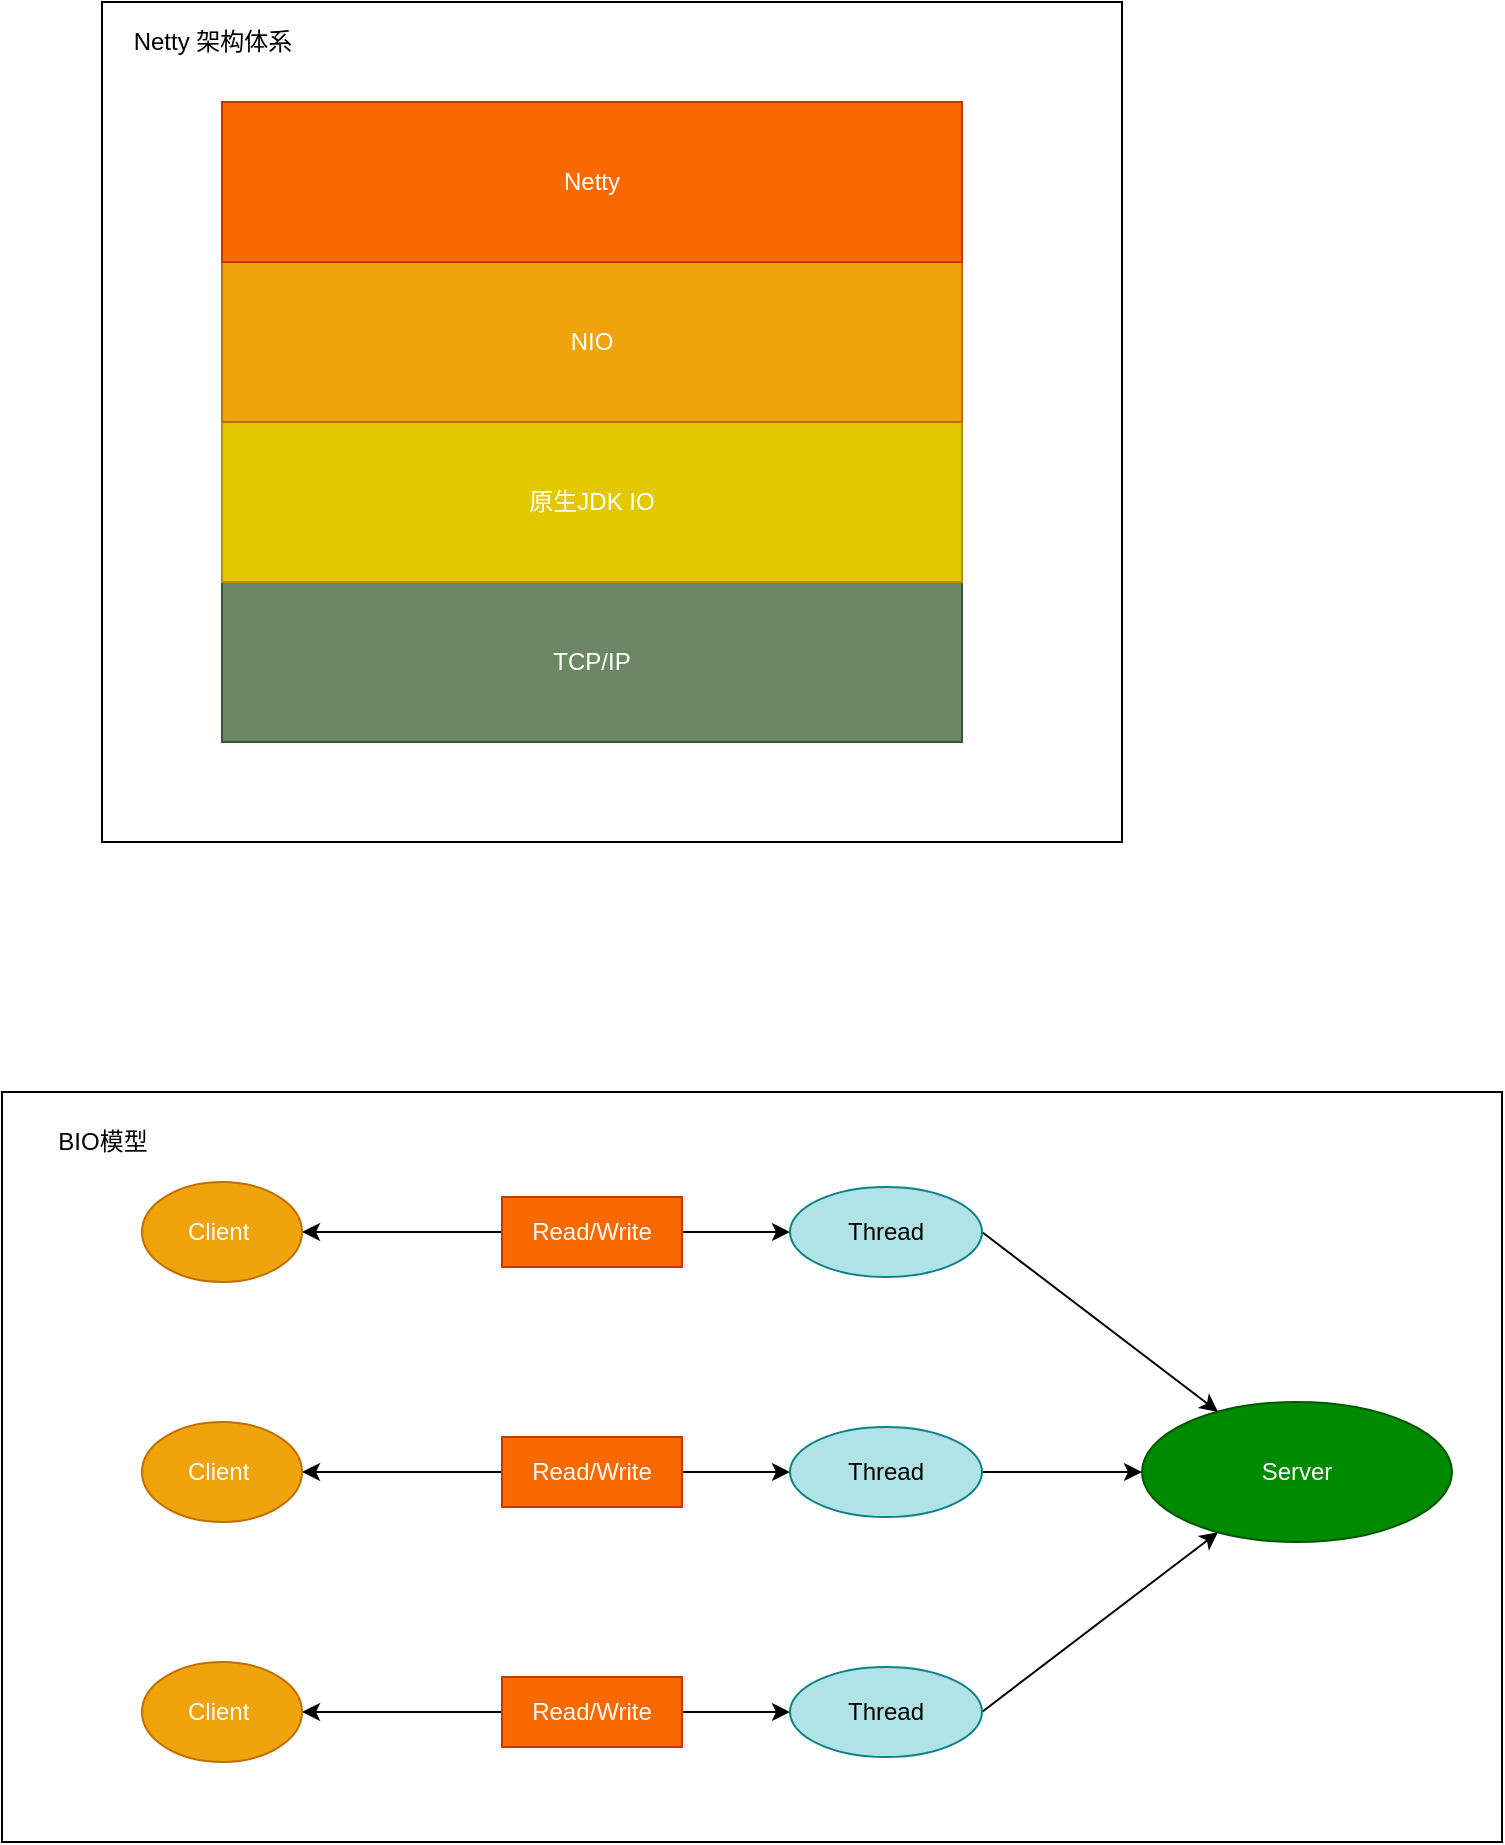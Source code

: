 <mxfile version="12.8.8" type="github">
  <diagram id="jNRD1-DXNJHHLxzeRADo" name="Page-1">
    <mxGraphModel dx="1186" dy="661" grid="1" gridSize="10" guides="1" tooltips="1" connect="1" arrows="1" fold="1" page="1" pageScale="1" pageWidth="827" pageHeight="1169" math="0" shadow="0">
      <root>
        <mxCell id="0" />
        <mxCell id="1" parent="0" />
        <mxCell id="cbBWPBaZ2SxCi-PAY08a-25" value="" style="rounded=0;whiteSpace=wrap;html=1;" vertex="1" parent="1">
          <mxGeometry x="60" y="585" width="750" height="375" as="geometry" />
        </mxCell>
        <mxCell id="cbBWPBaZ2SxCi-PAY08a-5" value="" style="rounded=0;whiteSpace=wrap;html=1;" vertex="1" parent="1">
          <mxGeometry x="110" y="40" width="510" height="420" as="geometry" />
        </mxCell>
        <mxCell id="cbBWPBaZ2SxCi-PAY08a-1" value="TCP/IP" style="rounded=0;whiteSpace=wrap;html=1;fillColor=#6d8764;strokeColor=#3A5431;fontColor=#ffffff;" vertex="1" parent="1">
          <mxGeometry x="170" y="330" width="370" height="80" as="geometry" />
        </mxCell>
        <mxCell id="cbBWPBaZ2SxCi-PAY08a-2" value="原生JDK IO" style="rounded=0;whiteSpace=wrap;html=1;fillColor=#e3c800;strokeColor=#B09500;fontColor=#ffffff;" vertex="1" parent="1">
          <mxGeometry x="170" y="250" width="370" height="80" as="geometry" />
        </mxCell>
        <mxCell id="cbBWPBaZ2SxCi-PAY08a-3" value="NIO" style="rounded=0;whiteSpace=wrap;html=1;fillColor=#f0a30a;strokeColor=#BD7000;fontColor=#ffffff;" vertex="1" parent="1">
          <mxGeometry x="170" y="170" width="370" height="80" as="geometry" />
        </mxCell>
        <mxCell id="cbBWPBaZ2SxCi-PAY08a-4" value="Netty" style="rounded=0;whiteSpace=wrap;html=1;fillColor=#fa6800;strokeColor=#C73500;fontColor=#ffffff;" vertex="1" parent="1">
          <mxGeometry x="170" y="90" width="370" height="80" as="geometry" />
        </mxCell>
        <mxCell id="cbBWPBaZ2SxCi-PAY08a-6" value="Netty 架构体系" style="text;html=1;align=center;verticalAlign=middle;resizable=0;points=[];autosize=1;" vertex="1" parent="1">
          <mxGeometry x="120" y="50" width="90" height="20" as="geometry" />
        </mxCell>
        <mxCell id="cbBWPBaZ2SxCi-PAY08a-7" value="Server" style="ellipse;whiteSpace=wrap;html=1;fillColor=#008a00;strokeColor=#005700;fontColor=#ffffff;" vertex="1" parent="1">
          <mxGeometry x="630" y="740" width="155" height="70" as="geometry" />
        </mxCell>
        <mxCell id="cbBWPBaZ2SxCi-PAY08a-13" style="edgeStyle=orthogonalEdgeStyle;rounded=0;orthogonalLoop=1;jettySize=auto;html=1;exitX=1;exitY=0.5;exitDx=0;exitDy=0;startArrow=classic;startFill=1;" edge="1" parent="1" source="cbBWPBaZ2SxCi-PAY08a-8" target="cbBWPBaZ2SxCi-PAY08a-11">
          <mxGeometry relative="1" as="geometry" />
        </mxCell>
        <mxCell id="cbBWPBaZ2SxCi-PAY08a-8" value="Client&amp;nbsp;" style="ellipse;whiteSpace=wrap;html=1;fillColor=#f0a30a;strokeColor=#BD7000;fontColor=#ffffff;" vertex="1" parent="1">
          <mxGeometry x="130" y="630" width="80" height="50" as="geometry" />
        </mxCell>
        <mxCell id="cbBWPBaZ2SxCi-PAY08a-22" style="rounded=0;orthogonalLoop=1;jettySize=auto;html=1;exitX=1;exitY=0.5;exitDx=0;exitDy=0;startArrow=none;startFill=0;" edge="1" parent="1" source="cbBWPBaZ2SxCi-PAY08a-11" target="cbBWPBaZ2SxCi-PAY08a-7">
          <mxGeometry relative="1" as="geometry" />
        </mxCell>
        <mxCell id="cbBWPBaZ2SxCi-PAY08a-11" value="Thread" style="ellipse;whiteSpace=wrap;html=1;fillColor=#b0e3e6;strokeColor=#0e8088;" vertex="1" parent="1">
          <mxGeometry x="454" y="632.5" width="96" height="45" as="geometry" />
        </mxCell>
        <mxCell id="cbBWPBaZ2SxCi-PAY08a-12" value="Read/Write" style="rounded=0;whiteSpace=wrap;html=1;fillColor=#fa6800;strokeColor=#C73500;fontColor=#ffffff;" vertex="1" parent="1">
          <mxGeometry x="310" y="637.5" width="90" height="35" as="geometry" />
        </mxCell>
        <mxCell id="cbBWPBaZ2SxCi-PAY08a-14" style="edgeStyle=orthogonalEdgeStyle;rounded=0;orthogonalLoop=1;jettySize=auto;html=1;exitX=1;exitY=0.5;exitDx=0;exitDy=0;startArrow=classic;startFill=1;" edge="1" parent="1" source="cbBWPBaZ2SxCi-PAY08a-15" target="cbBWPBaZ2SxCi-PAY08a-16">
          <mxGeometry relative="1" as="geometry" />
        </mxCell>
        <mxCell id="cbBWPBaZ2SxCi-PAY08a-15" value="Client&amp;nbsp;" style="ellipse;whiteSpace=wrap;html=1;fillColor=#f0a30a;strokeColor=#BD7000;fontColor=#ffffff;" vertex="1" parent="1">
          <mxGeometry x="130" y="750" width="80" height="50" as="geometry" />
        </mxCell>
        <mxCell id="cbBWPBaZ2SxCi-PAY08a-23" style="edgeStyle=none;rounded=0;orthogonalLoop=1;jettySize=auto;html=1;exitX=1;exitY=0.5;exitDx=0;exitDy=0;entryX=0;entryY=0.5;entryDx=0;entryDy=0;startArrow=none;startFill=0;" edge="1" parent="1" source="cbBWPBaZ2SxCi-PAY08a-16" target="cbBWPBaZ2SxCi-PAY08a-7">
          <mxGeometry relative="1" as="geometry" />
        </mxCell>
        <mxCell id="cbBWPBaZ2SxCi-PAY08a-16" value="Thread" style="ellipse;whiteSpace=wrap;html=1;fillColor=#b0e3e6;strokeColor=#0e8088;" vertex="1" parent="1">
          <mxGeometry x="454" y="752.5" width="96" height="45" as="geometry" />
        </mxCell>
        <mxCell id="cbBWPBaZ2SxCi-PAY08a-17" value="Read/Write" style="rounded=0;whiteSpace=wrap;html=1;fillColor=#fa6800;strokeColor=#C73500;fontColor=#ffffff;" vertex="1" parent="1">
          <mxGeometry x="310" y="757.5" width="90" height="35" as="geometry" />
        </mxCell>
        <mxCell id="cbBWPBaZ2SxCi-PAY08a-18" style="edgeStyle=orthogonalEdgeStyle;rounded=0;orthogonalLoop=1;jettySize=auto;html=1;exitX=1;exitY=0.5;exitDx=0;exitDy=0;startArrow=classic;startFill=1;" edge="1" parent="1" source="cbBWPBaZ2SxCi-PAY08a-19" target="cbBWPBaZ2SxCi-PAY08a-20">
          <mxGeometry relative="1" as="geometry" />
        </mxCell>
        <mxCell id="cbBWPBaZ2SxCi-PAY08a-19" value="Client&amp;nbsp;" style="ellipse;whiteSpace=wrap;html=1;fillColor=#f0a30a;strokeColor=#BD7000;fontColor=#ffffff;" vertex="1" parent="1">
          <mxGeometry x="130" y="870" width="80" height="50" as="geometry" />
        </mxCell>
        <mxCell id="cbBWPBaZ2SxCi-PAY08a-24" style="edgeStyle=none;rounded=0;orthogonalLoop=1;jettySize=auto;html=1;exitX=1;exitY=0.5;exitDx=0;exitDy=0;startArrow=none;startFill=0;" edge="1" parent="1" source="cbBWPBaZ2SxCi-PAY08a-20" target="cbBWPBaZ2SxCi-PAY08a-7">
          <mxGeometry relative="1" as="geometry" />
        </mxCell>
        <mxCell id="cbBWPBaZ2SxCi-PAY08a-20" value="Thread" style="ellipse;whiteSpace=wrap;html=1;fillColor=#b0e3e6;strokeColor=#0e8088;" vertex="1" parent="1">
          <mxGeometry x="454" y="872.5" width="96" height="45" as="geometry" />
        </mxCell>
        <mxCell id="cbBWPBaZ2SxCi-PAY08a-21" value="Read/Write" style="rounded=0;whiteSpace=wrap;html=1;fillColor=#fa6800;strokeColor=#C73500;fontColor=#ffffff;" vertex="1" parent="1">
          <mxGeometry x="310" y="877.5" width="90" height="35" as="geometry" />
        </mxCell>
        <mxCell id="cbBWPBaZ2SxCi-PAY08a-26" value="BIO模型" style="text;html=1;align=center;verticalAlign=middle;resizable=0;points=[];autosize=1;" vertex="1" parent="1">
          <mxGeometry x="80" y="600" width="60" height="20" as="geometry" />
        </mxCell>
      </root>
    </mxGraphModel>
  </diagram>
</mxfile>
